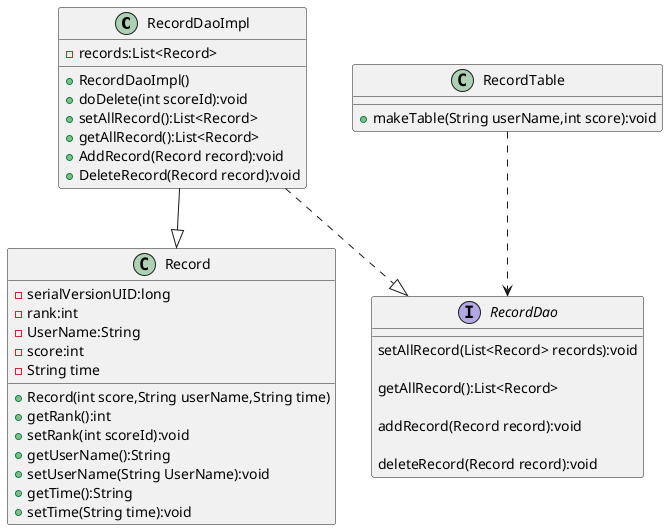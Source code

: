 @startuml
'https://plantuml.com/class-diagram

 class RecordDaoImpl{
    - records:List<Record>
    + RecordDaoImpl()
    + doDelete(int scoreId):void
    + setAllRecord():List<Record>
    + getAllRecord():List<Record>
    + AddRecord(Record record):void
    + DeleteRecord(Record record):void
 }
class Record{
    - serialVersionUID:long
    - rank:int
    - UserName:String
    - score:int
    - String time
    + Record(int score,String userName,String time)
    + getRank():int
    + setRank(int scoreId):void
    + getUserName():String
    + setUserName(String UserName):void
    + getTime():String
    + setTime(String time):void

}
interface RecordDao{
   setAllRecord(List<Record> records):void

   getAllRecord():List<Record>

   addRecord(Record record):void

   deleteRecord(Record record):void
}
class RecordTable{
 + makeTable(String userName,int score):void

}

RecordTable ..>RecordDao
RecordDaoImpl..|>RecordDao
RecordDaoImpl--|>Record




@enduml
